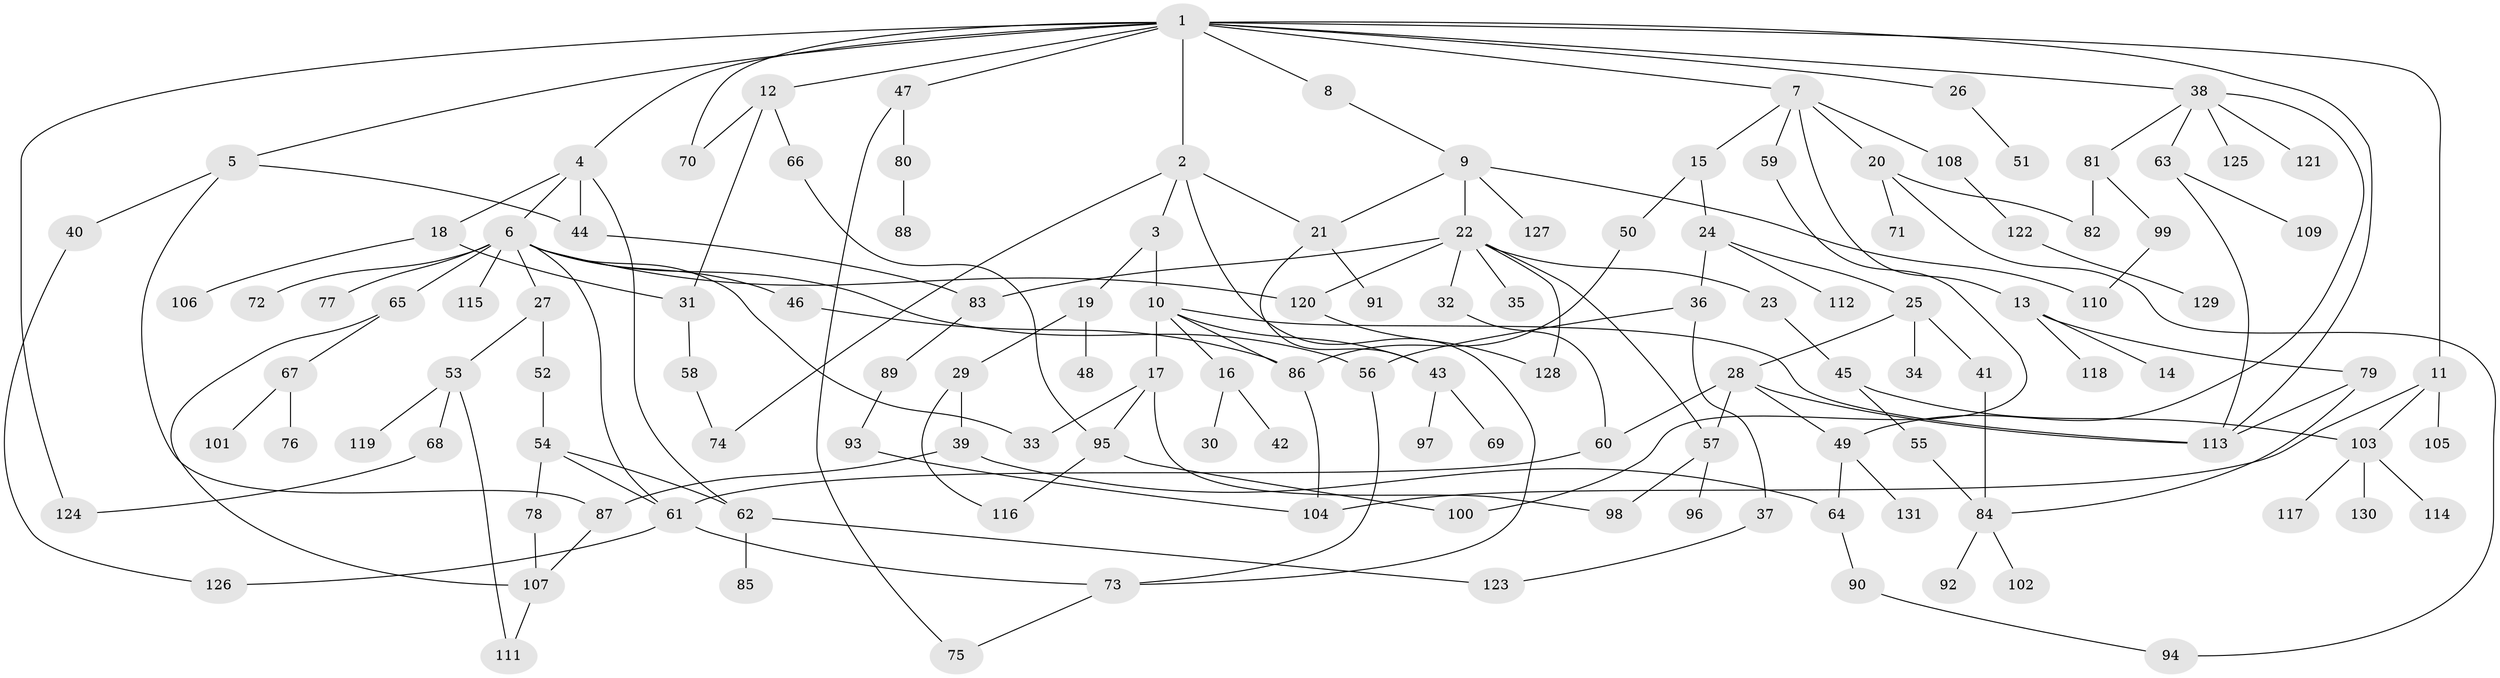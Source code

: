 // Generated by graph-tools (version 1.1) at 2025/34/03/09/25 02:34:31]
// undirected, 131 vertices, 176 edges
graph export_dot {
graph [start="1"]
  node [color=gray90,style=filled];
  1;
  2;
  3;
  4;
  5;
  6;
  7;
  8;
  9;
  10;
  11;
  12;
  13;
  14;
  15;
  16;
  17;
  18;
  19;
  20;
  21;
  22;
  23;
  24;
  25;
  26;
  27;
  28;
  29;
  30;
  31;
  32;
  33;
  34;
  35;
  36;
  37;
  38;
  39;
  40;
  41;
  42;
  43;
  44;
  45;
  46;
  47;
  48;
  49;
  50;
  51;
  52;
  53;
  54;
  55;
  56;
  57;
  58;
  59;
  60;
  61;
  62;
  63;
  64;
  65;
  66;
  67;
  68;
  69;
  70;
  71;
  72;
  73;
  74;
  75;
  76;
  77;
  78;
  79;
  80;
  81;
  82;
  83;
  84;
  85;
  86;
  87;
  88;
  89;
  90;
  91;
  92;
  93;
  94;
  95;
  96;
  97;
  98;
  99;
  100;
  101;
  102;
  103;
  104;
  105;
  106;
  107;
  108;
  109;
  110;
  111;
  112;
  113;
  114;
  115;
  116;
  117;
  118;
  119;
  120;
  121;
  122;
  123;
  124;
  125;
  126;
  127;
  128;
  129;
  130;
  131;
  1 -- 2;
  1 -- 4;
  1 -- 5;
  1 -- 7;
  1 -- 8;
  1 -- 11;
  1 -- 12;
  1 -- 26;
  1 -- 38;
  1 -- 47;
  1 -- 70;
  1 -- 113;
  1 -- 124;
  2 -- 3;
  2 -- 21;
  2 -- 74;
  2 -- 73;
  3 -- 10;
  3 -- 19;
  4 -- 6;
  4 -- 18;
  4 -- 44;
  4 -- 62;
  5 -- 40;
  5 -- 87;
  5 -- 44;
  6 -- 27;
  6 -- 46;
  6 -- 56;
  6 -- 65;
  6 -- 72;
  6 -- 77;
  6 -- 115;
  6 -- 33;
  6 -- 120;
  6 -- 61;
  7 -- 13;
  7 -- 15;
  7 -- 20;
  7 -- 59;
  7 -- 108;
  8 -- 9;
  9 -- 22;
  9 -- 127;
  9 -- 21;
  9 -- 110;
  10 -- 16;
  10 -- 17;
  10 -- 86;
  10 -- 113;
  10 -- 43;
  11 -- 103;
  11 -- 105;
  11 -- 104;
  12 -- 31;
  12 -- 66;
  12 -- 70;
  13 -- 14;
  13 -- 79;
  13 -- 118;
  15 -- 24;
  15 -- 50;
  16 -- 30;
  16 -- 42;
  17 -- 33;
  17 -- 98;
  17 -- 95;
  18 -- 106;
  18 -- 31;
  19 -- 29;
  19 -- 48;
  20 -- 71;
  20 -- 82;
  20 -- 94;
  21 -- 43;
  21 -- 91;
  22 -- 23;
  22 -- 32;
  22 -- 35;
  22 -- 120;
  22 -- 128;
  22 -- 57;
  22 -- 83;
  23 -- 45;
  24 -- 25;
  24 -- 36;
  24 -- 112;
  25 -- 28;
  25 -- 34;
  25 -- 41;
  26 -- 51;
  27 -- 52;
  27 -- 53;
  28 -- 49;
  28 -- 57;
  28 -- 60;
  28 -- 113;
  29 -- 39;
  29 -- 116;
  31 -- 58;
  32 -- 60;
  36 -- 37;
  36 -- 56;
  37 -- 123;
  38 -- 63;
  38 -- 81;
  38 -- 121;
  38 -- 125;
  38 -- 49;
  39 -- 87;
  39 -- 64;
  40 -- 126;
  41 -- 84;
  43 -- 69;
  43 -- 97;
  44 -- 83;
  45 -- 55;
  45 -- 103;
  46 -- 86;
  47 -- 75;
  47 -- 80;
  49 -- 64;
  49 -- 131;
  50 -- 86;
  52 -- 54;
  53 -- 68;
  53 -- 119;
  53 -- 111;
  54 -- 78;
  54 -- 61;
  54 -- 62;
  55 -- 84;
  56 -- 73;
  57 -- 96;
  57 -- 98;
  58 -- 74;
  59 -- 100;
  60 -- 61;
  61 -- 73;
  61 -- 126;
  62 -- 85;
  62 -- 123;
  63 -- 109;
  63 -- 113;
  64 -- 90;
  65 -- 67;
  65 -- 107;
  66 -- 95;
  67 -- 76;
  67 -- 101;
  68 -- 124;
  73 -- 75;
  78 -- 107;
  79 -- 113;
  79 -- 84;
  80 -- 88;
  81 -- 99;
  81 -- 82;
  83 -- 89;
  84 -- 92;
  84 -- 102;
  86 -- 104;
  87 -- 107;
  89 -- 93;
  90 -- 94;
  93 -- 104;
  95 -- 100;
  95 -- 116;
  99 -- 110;
  103 -- 114;
  103 -- 117;
  103 -- 130;
  107 -- 111;
  108 -- 122;
  120 -- 128;
  122 -- 129;
}
